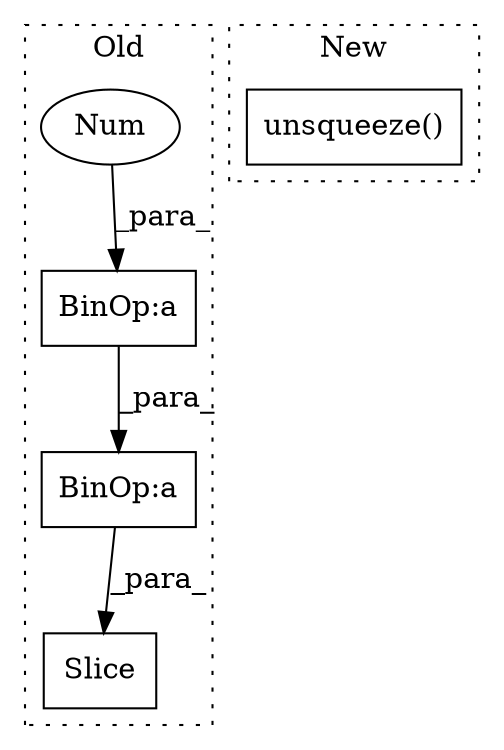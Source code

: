 digraph G {
subgraph cluster0 {
1 [label="Slice" a="80" s="4068" l="14" shape="box"];
3 [label="BinOp:a" a="82" s="4077" l="4" shape="box"];
4 [label="BinOp:a" a="82" s="4077" l="2" shape="box"];
5 [label="Num" a="76" s="4079" l="1" shape="ellipse"];
label = "Old";
style="dotted";
}
subgraph cluster1 {
2 [label="unsqueeze()" a="75" s="4747" l="31" shape="box"];
label = "New";
style="dotted";
}
3 -> 1 [label="_para_"];
4 -> 3 [label="_para_"];
5 -> 4 [label="_para_"];
}